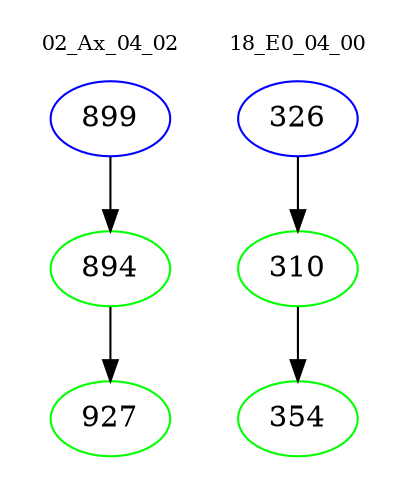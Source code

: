 digraph{
subgraph cluster_0 {
color = white
label = "02_Ax_04_02";
fontsize=10;
T0_899 [label="899", color="blue"]
T0_899 -> T0_894 [color="black"]
T0_894 [label="894", color="green"]
T0_894 -> T0_927 [color="black"]
T0_927 [label="927", color="green"]
}
subgraph cluster_1 {
color = white
label = "18_E0_04_00";
fontsize=10;
T1_326 [label="326", color="blue"]
T1_326 -> T1_310 [color="black"]
T1_310 [label="310", color="green"]
T1_310 -> T1_354 [color="black"]
T1_354 [label="354", color="green"]
}
}

